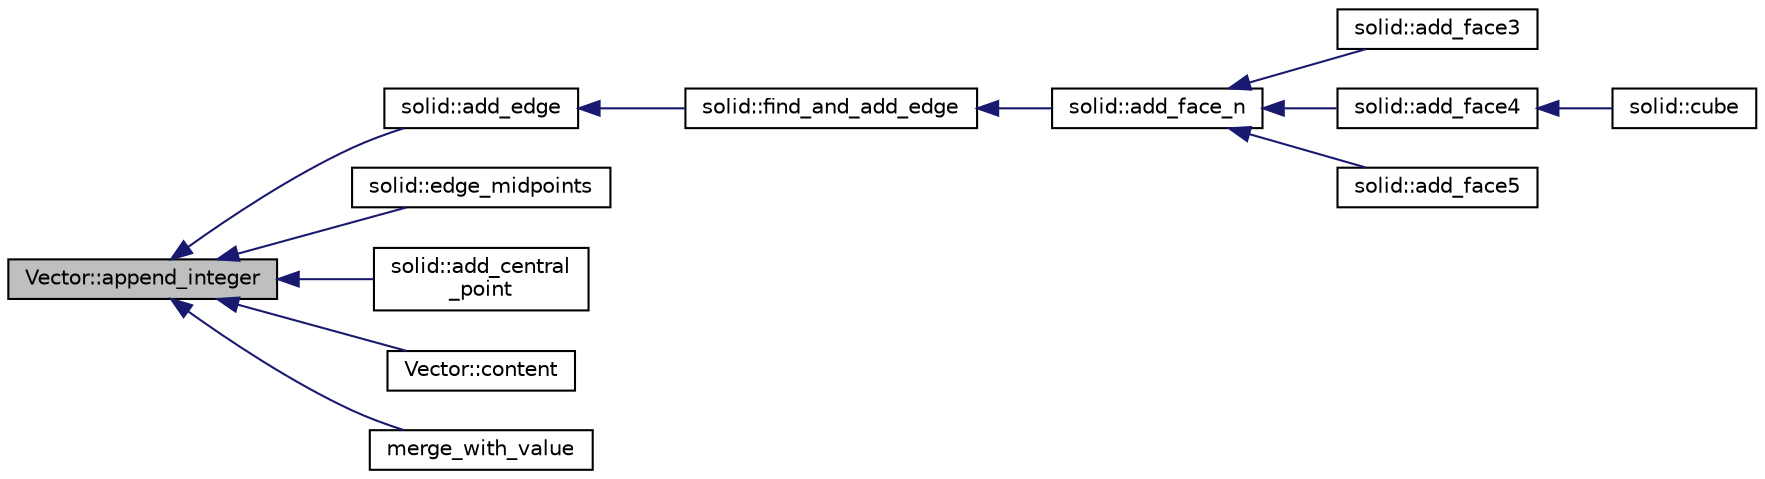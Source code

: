 digraph "Vector::append_integer"
{
  edge [fontname="Helvetica",fontsize="10",labelfontname="Helvetica",labelfontsize="10"];
  node [fontname="Helvetica",fontsize="10",shape=record];
  rankdir="LR";
  Node460 [label="Vector::append_integer",height=0.2,width=0.4,color="black", fillcolor="grey75", style="filled", fontcolor="black"];
  Node460 -> Node461 [dir="back",color="midnightblue",fontsize="10",style="solid",fontname="Helvetica"];
  Node461 [label="solid::add_edge",height=0.2,width=0.4,color="black", fillcolor="white", style="filled",URL="$d8/def/classsolid.html#a972d36c69f629d8f78d3a7fccb5b75ba"];
  Node461 -> Node462 [dir="back",color="midnightblue",fontsize="10",style="solid",fontname="Helvetica"];
  Node462 [label="solid::find_and_add_edge",height=0.2,width=0.4,color="black", fillcolor="white", style="filled",URL="$d8/def/classsolid.html#a91c02de4312c4942c0f6642154d97047"];
  Node462 -> Node463 [dir="back",color="midnightblue",fontsize="10",style="solid",fontname="Helvetica"];
  Node463 [label="solid::add_face_n",height=0.2,width=0.4,color="black", fillcolor="white", style="filled",URL="$d8/def/classsolid.html#adbadfbdd46abe10cb56f041d2408b001"];
  Node463 -> Node464 [dir="back",color="midnightblue",fontsize="10",style="solid",fontname="Helvetica"];
  Node464 [label="solid::add_face3",height=0.2,width=0.4,color="black", fillcolor="white", style="filled",URL="$d8/def/classsolid.html#a6875ab7d3238826f030bae684137f789"];
  Node463 -> Node465 [dir="back",color="midnightblue",fontsize="10",style="solid",fontname="Helvetica"];
  Node465 [label="solid::add_face4",height=0.2,width=0.4,color="black", fillcolor="white", style="filled",URL="$d8/def/classsolid.html#ae0c74bc52056d190e54a60c78c1858a2"];
  Node465 -> Node466 [dir="back",color="midnightblue",fontsize="10",style="solid",fontname="Helvetica"];
  Node466 [label="solid::cube",height=0.2,width=0.4,color="black", fillcolor="white", style="filled",URL="$d8/def/classsolid.html#a308e6888759550da489397527ed89137"];
  Node463 -> Node467 [dir="back",color="midnightblue",fontsize="10",style="solid",fontname="Helvetica"];
  Node467 [label="solid::add_face5",height=0.2,width=0.4,color="black", fillcolor="white", style="filled",URL="$d8/def/classsolid.html#a56243f48f4573b2989154be1dca68713"];
  Node460 -> Node468 [dir="back",color="midnightblue",fontsize="10",style="solid",fontname="Helvetica"];
  Node468 [label="solid::edge_midpoints",height=0.2,width=0.4,color="black", fillcolor="white", style="filled",URL="$d8/def/classsolid.html#a00f043a4986f0eec6ed05c14d64919dc"];
  Node460 -> Node469 [dir="back",color="midnightblue",fontsize="10",style="solid",fontname="Helvetica"];
  Node469 [label="solid::add_central\l_point",height=0.2,width=0.4,color="black", fillcolor="white", style="filled",URL="$d8/def/classsolid.html#abec108e749250b1fbab7c8dcf98b96ae"];
  Node460 -> Node470 [dir="back",color="midnightblue",fontsize="10",style="solid",fontname="Helvetica"];
  Node470 [label="Vector::content",height=0.2,width=0.4,color="black", fillcolor="white", style="filled",URL="$d5/db2/class_vector.html#acebb5a8e10eb058e50bc373c0c478b0f"];
  Node460 -> Node471 [dir="back",color="midnightblue",fontsize="10",style="solid",fontname="Helvetica"];
  Node471 [label="merge_with_value",height=0.2,width=0.4,color="black", fillcolor="white", style="filled",URL="$d5/dd8/vector_8_c.html#a2471b9bb8555afd2c10f48fc09ce2a06"];
}
